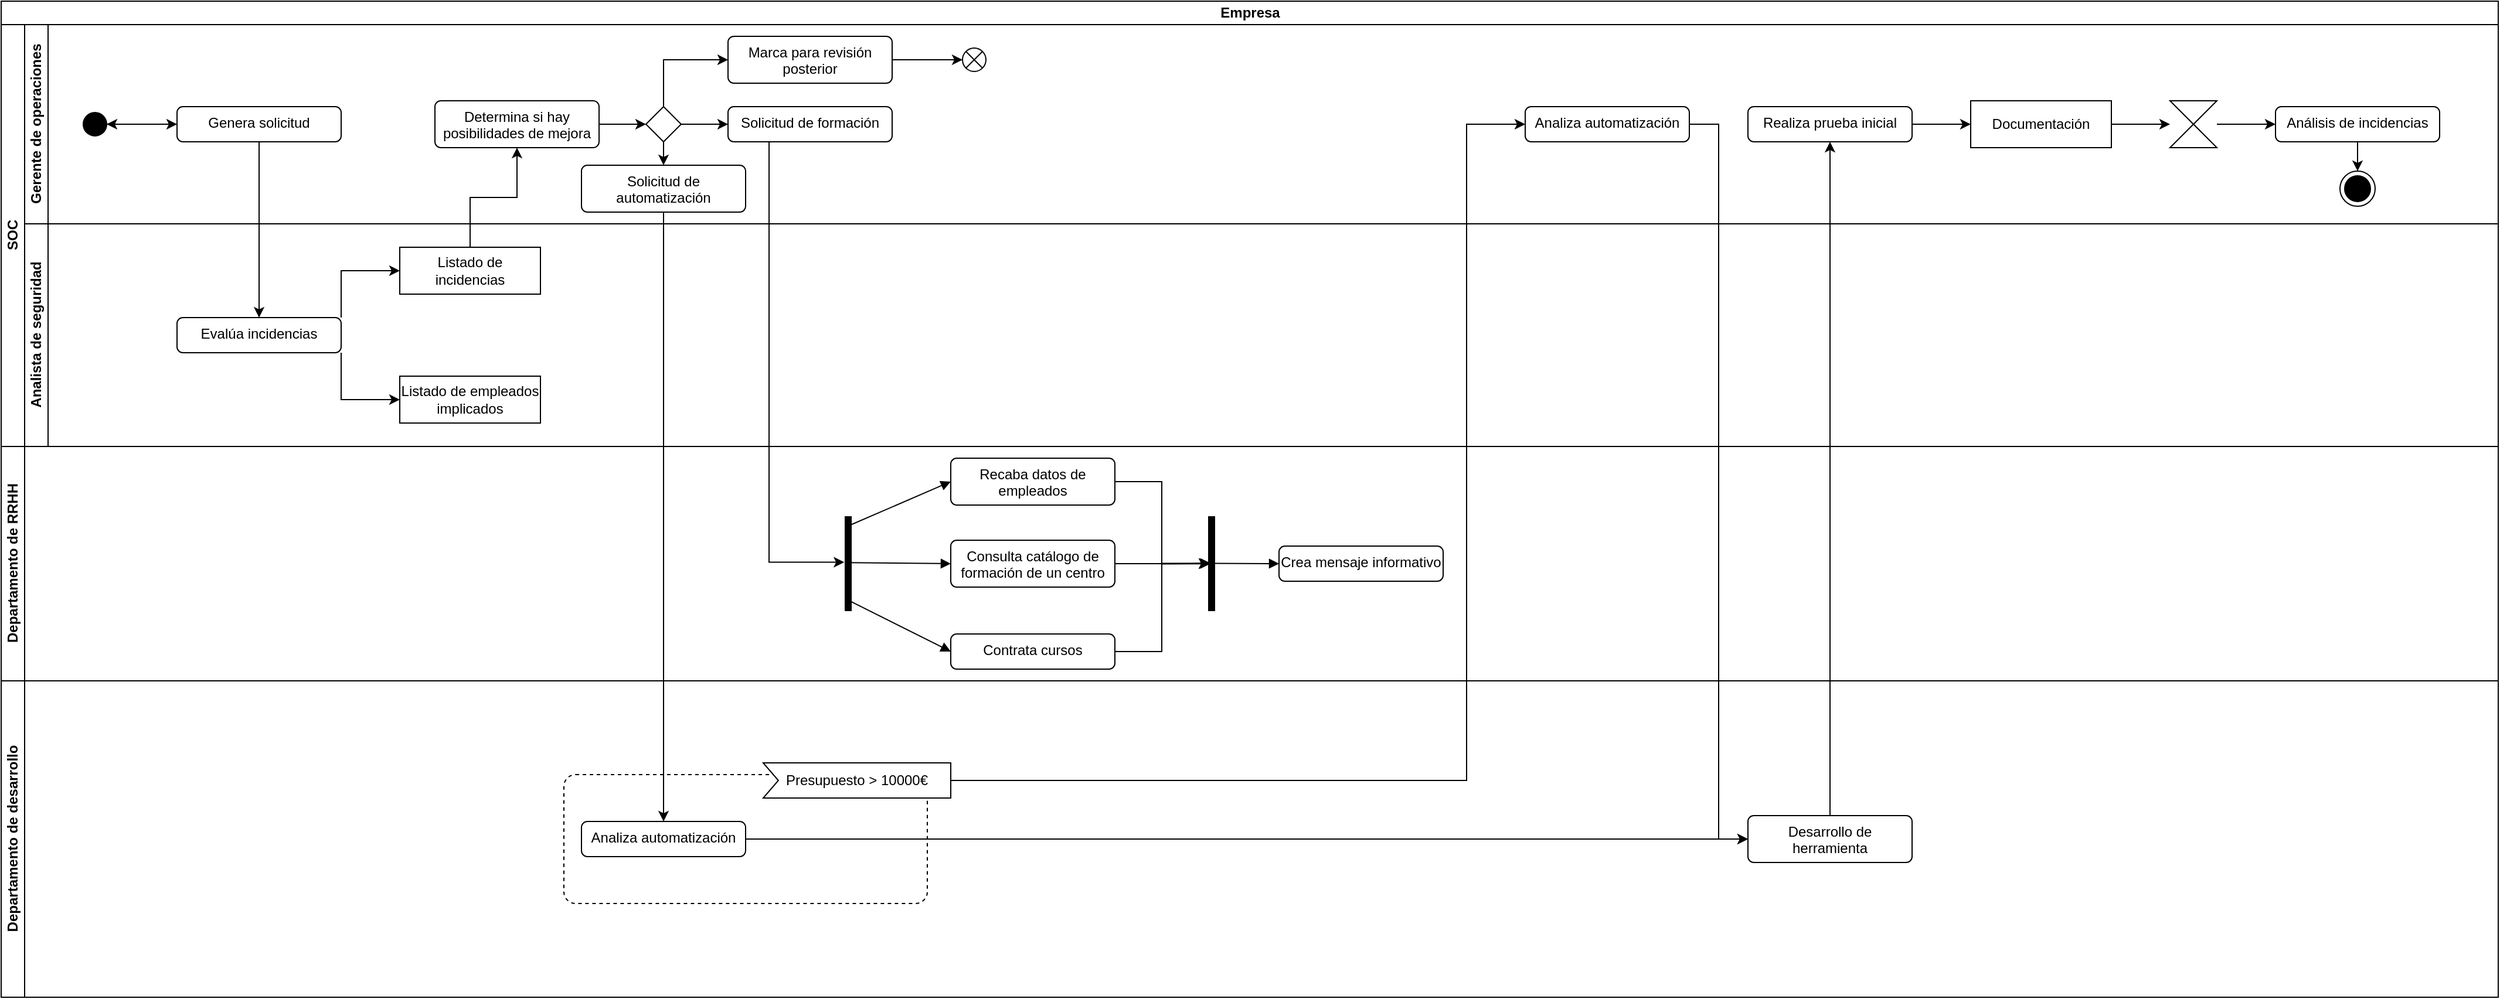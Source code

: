 <mxfile version="26.0.9">
  <diagram name="Página-1" id="P1R4cx2Ud3vtf2QD-WIv">
    <mxGraphModel dx="1985" dy="1298" grid="1" gridSize="10" guides="1" tooltips="1" connect="1" arrows="1" fold="1" page="1" pageScale="1" pageWidth="3300" pageHeight="4681" math="0" shadow="0">
      <root>
        <mxCell id="0" />
        <mxCell id="1" parent="0" />
        <mxCell id="DuurUzJLVybcxwFaVG3o-55" value="Empresa" style="swimlane;childLayout=stackLayout;resizeParent=1;resizeParentMax=0;horizontal=1;startSize=20;horizontalStack=0;html=1;" parent="1" vertex="1">
          <mxGeometry x="270" y="120" width="2130" height="850" as="geometry" />
        </mxCell>
        <mxCell id="DuurUzJLVybcxwFaVG3o-56" value="SOC" style="swimlane;startSize=20;horizontal=0;html=1;" parent="DuurUzJLVybcxwFaVG3o-55" vertex="1">
          <mxGeometry y="20" width="2130" height="360" as="geometry" />
        </mxCell>
        <mxCell id="DuurUzJLVybcxwFaVG3o-57" value="Departamento de RRHH" style="swimlane;startSize=20;horizontal=0;html=1;" parent="DuurUzJLVybcxwFaVG3o-55" vertex="1">
          <mxGeometry y="380" width="2130" height="200" as="geometry" />
        </mxCell>
        <mxCell id="DuurUzJLVybcxwFaVG3o-87" value="Recaba datos de empleados" style="html=1;align=center;verticalAlign=top;rounded=1;absoluteArcSize=1;arcSize=10;dashed=0;whiteSpace=wrap;" parent="DuurUzJLVybcxwFaVG3o-57" vertex="1">
          <mxGeometry x="810" y="10" width="140" height="40" as="geometry" />
        </mxCell>
        <mxCell id="DuurUzJLVybcxwFaVG3o-88" value="Consulta catálogo de formación de un centro" style="html=1;align=center;verticalAlign=top;rounded=1;absoluteArcSize=1;arcSize=10;dashed=0;whiteSpace=wrap;" parent="DuurUzJLVybcxwFaVG3o-57" vertex="1">
          <mxGeometry x="810" y="80" width="140" height="40" as="geometry" />
        </mxCell>
        <mxCell id="DuurUzJLVybcxwFaVG3o-89" value="Contrata cursos" style="html=1;align=center;verticalAlign=top;rounded=1;absoluteArcSize=1;arcSize=10;dashed=0;whiteSpace=wrap;" parent="DuurUzJLVybcxwFaVG3o-57" vertex="1">
          <mxGeometry x="810" y="160" width="140" height="30" as="geometry" />
        </mxCell>
        <mxCell id="DuurUzJLVybcxwFaVG3o-93" value="" style="html=1;points=[];perimeter=orthogonalPerimeter;fillColor=strokeColor;" parent="DuurUzJLVybcxwFaVG3o-57" vertex="1">
          <mxGeometry x="1030" y="60" width="5" height="80" as="geometry" />
        </mxCell>
        <mxCell id="DuurUzJLVybcxwFaVG3o-94" value="Crea mensaje informativo" style="html=1;align=center;verticalAlign=top;rounded=1;absoluteArcSize=1;arcSize=10;dashed=0;whiteSpace=wrap;" parent="DuurUzJLVybcxwFaVG3o-57" vertex="1">
          <mxGeometry x="1090" y="85" width="140" height="30" as="geometry" />
        </mxCell>
        <mxCell id="DuurUzJLVybcxwFaVG3o-95" value="" style="html=1;points=[];perimeter=orthogonalPerimeter;fillColor=strokeColor;" parent="DuurUzJLVybcxwFaVG3o-57" vertex="1">
          <mxGeometry x="720" y="60" width="5" height="80" as="geometry" />
        </mxCell>
        <mxCell id="DuurUzJLVybcxwFaVG3o-97" value="" style="html=1;verticalAlign=bottom;labelBackgroundColor=none;endArrow=block;endFill=1;rounded=0;exitX=0.298;exitY=0.103;exitDx=0;exitDy=0;exitPerimeter=0;entryX=0;entryY=0.5;entryDx=0;entryDy=0;" parent="DuurUzJLVybcxwFaVG3o-57" source="DuurUzJLVybcxwFaVG3o-95" target="DuurUzJLVybcxwFaVG3o-87" edge="1">
          <mxGeometry width="160" relative="1" as="geometry">
            <mxPoint x="810" y="-60" as="sourcePoint" />
            <mxPoint x="970" y="-60" as="targetPoint" />
          </mxGeometry>
        </mxCell>
        <mxCell id="DuurUzJLVybcxwFaVG3o-98" value="" style="html=1;verticalAlign=bottom;labelBackgroundColor=none;endArrow=block;endFill=1;rounded=0;exitX=0.769;exitY=0.897;exitDx=0;exitDy=0;exitPerimeter=0;entryX=0;entryY=0.5;entryDx=0;entryDy=0;" parent="DuurUzJLVybcxwFaVG3o-57" source="DuurUzJLVybcxwFaVG3o-95" target="DuurUzJLVybcxwFaVG3o-89" edge="1">
          <mxGeometry width="160" relative="1" as="geometry">
            <mxPoint x="731" y="78" as="sourcePoint" />
            <mxPoint x="820" y="40" as="targetPoint" />
          </mxGeometry>
        </mxCell>
        <mxCell id="DuurUzJLVybcxwFaVG3o-99" value="" style="html=1;verticalAlign=bottom;labelBackgroundColor=none;endArrow=block;endFill=1;rounded=0;exitX=0.556;exitY=0.489;exitDx=0;exitDy=0;exitPerimeter=0;entryX=0;entryY=0.5;entryDx=0;entryDy=0;" parent="DuurUzJLVybcxwFaVG3o-57" source="DuurUzJLVybcxwFaVG3o-95" target="DuurUzJLVybcxwFaVG3o-88" edge="1">
          <mxGeometry width="160" relative="1" as="geometry">
            <mxPoint x="741" y="88" as="sourcePoint" />
            <mxPoint x="830" y="50" as="targetPoint" />
          </mxGeometry>
        </mxCell>
        <mxCell id="DuurUzJLVybcxwFaVG3o-100" value="" style="html=1;verticalAlign=bottom;labelBackgroundColor=none;endArrow=block;endFill=1;rounded=0;exitX=0.733;exitY=0.497;exitDx=0;exitDy=0;exitPerimeter=0;entryX=0;entryY=0.5;entryDx=0;entryDy=0;" parent="DuurUzJLVybcxwFaVG3o-57" source="DuurUzJLVybcxwFaVG3o-93" target="DuurUzJLVybcxwFaVG3o-94" edge="1">
          <mxGeometry width="160" relative="1" as="geometry">
            <mxPoint x="751" y="98" as="sourcePoint" />
            <mxPoint x="840" y="60" as="targetPoint" />
          </mxGeometry>
        </mxCell>
        <mxCell id="DuurUzJLVybcxwFaVG3o-101" style="edgeStyle=orthogonalEdgeStyle;rounded=0;orthogonalLoop=1;jettySize=auto;html=1;exitX=1;exitY=0.5;exitDx=0;exitDy=0;entryX=0.4;entryY=0.497;entryDx=0;entryDy=0;entryPerimeter=0;" parent="DuurUzJLVybcxwFaVG3o-57" source="DuurUzJLVybcxwFaVG3o-88" target="DuurUzJLVybcxwFaVG3o-93" edge="1">
          <mxGeometry relative="1" as="geometry" />
        </mxCell>
        <mxCell id="DuurUzJLVybcxwFaVG3o-104" style="edgeStyle=orthogonalEdgeStyle;rounded=0;orthogonalLoop=1;jettySize=auto;html=1;exitX=1;exitY=0.5;exitDx=0;exitDy=0;entryX=0.124;entryY=0.496;entryDx=0;entryDy=0;entryPerimeter=0;" parent="DuurUzJLVybcxwFaVG3o-57" source="DuurUzJLVybcxwFaVG3o-87" target="DuurUzJLVybcxwFaVG3o-93" edge="1">
          <mxGeometry relative="1" as="geometry" />
        </mxCell>
        <mxCell id="DuurUzJLVybcxwFaVG3o-105" style="edgeStyle=orthogonalEdgeStyle;rounded=0;orthogonalLoop=1;jettySize=auto;html=1;exitX=1;exitY=0.5;exitDx=0;exitDy=0;entryX=0.124;entryY=0.502;entryDx=0;entryDy=0;entryPerimeter=0;" parent="DuurUzJLVybcxwFaVG3o-57" source="DuurUzJLVybcxwFaVG3o-89" target="DuurUzJLVybcxwFaVG3o-93" edge="1">
          <mxGeometry relative="1" as="geometry" />
        </mxCell>
        <mxCell id="DuurUzJLVybcxwFaVG3o-58" value="Departamento de desarrollo" style="swimlane;startSize=20;horizontal=0;html=1;" parent="DuurUzJLVybcxwFaVG3o-55" vertex="1">
          <mxGeometry y="580" width="2130" height="270" as="geometry" />
        </mxCell>
        <mxCell id="DuurUzJLVybcxwFaVG3o-111" value="" style="html=1;align=center;verticalAlign=top;rounded=1;absoluteArcSize=1;arcSize=20;dashed=1;whiteSpace=wrap;" parent="DuurUzJLVybcxwFaVG3o-58" vertex="1">
          <mxGeometry x="480" y="80" width="310" height="110" as="geometry" />
        </mxCell>
        <mxCell id="GnfKwq6RzH2X60bF8twh-3" style="edgeStyle=orthogonalEdgeStyle;rounded=0;orthogonalLoop=1;jettySize=auto;html=1;exitX=1;exitY=0.5;exitDx=0;exitDy=0;entryX=0;entryY=0.5;entryDx=0;entryDy=0;" edge="1" parent="DuurUzJLVybcxwFaVG3o-58" source="DuurUzJLVybcxwFaVG3o-109" target="GnfKwq6RzH2X60bF8twh-2">
          <mxGeometry relative="1" as="geometry" />
        </mxCell>
        <mxCell id="DuurUzJLVybcxwFaVG3o-109" value="Analiza automatización" style="html=1;align=center;verticalAlign=top;rounded=1;absoluteArcSize=1;arcSize=10;dashed=0;whiteSpace=wrap;" parent="DuurUzJLVybcxwFaVG3o-58" vertex="1">
          <mxGeometry x="495" y="120" width="140" height="30" as="geometry" />
        </mxCell>
        <mxCell id="DuurUzJLVybcxwFaVG3o-112" value="Presupuesto &amp;gt; 10000€" style="html=1;shape=mxgraph.infographic.ribbonSimple;notch1=12.95;notch2=0;align=center;verticalAlign=middle;fontSize=12;fontStyle=0;flipH=1;fillColor=#FFFFFF;whiteSpace=wrap;direction=west;" parent="DuurUzJLVybcxwFaVG3o-58" vertex="1">
          <mxGeometry x="650" y="70" width="160" height="30" as="geometry" />
        </mxCell>
        <mxCell id="GnfKwq6RzH2X60bF8twh-2" value="Desarrollo de herramienta" style="html=1;align=center;verticalAlign=top;rounded=1;absoluteArcSize=1;arcSize=10;dashed=0;whiteSpace=wrap;" vertex="1" parent="DuurUzJLVybcxwFaVG3o-58">
          <mxGeometry x="1490" y="115" width="140" height="40" as="geometry" />
        </mxCell>
        <mxCell id="DuurUzJLVybcxwFaVG3o-63" value="" style="swimlane;childLayout=stackLayout;resizeParent=1;resizeParentMax=0;horizontal=0;startSize=0;horizontalStack=0;html=1;" parent="1" vertex="1">
          <mxGeometry x="290" y="140" width="2110" height="360" as="geometry" />
        </mxCell>
        <mxCell id="DuurUzJLVybcxwFaVG3o-64" value="Gerente de operaciones" style="swimlane;startSize=20;horizontal=0;html=1;" parent="DuurUzJLVybcxwFaVG3o-63" vertex="1">
          <mxGeometry width="2110" height="170" as="geometry" />
        </mxCell>
        <mxCell id="GnfKwq6RzH2X60bF8twh-6" value="" style="edgeStyle=orthogonalEdgeStyle;rounded=0;orthogonalLoop=1;jettySize=auto;html=1;" edge="1" parent="DuurUzJLVybcxwFaVG3o-64" source="DuurUzJLVybcxwFaVG3o-60" target="DuurUzJLVybcxwFaVG3o-59">
          <mxGeometry relative="1" as="geometry" />
        </mxCell>
        <mxCell id="DuurUzJLVybcxwFaVG3o-60" value="Genera solicitud" style="html=1;align=center;verticalAlign=top;rounded=1;absoluteArcSize=1;arcSize=10;dashed=0;whiteSpace=wrap;" parent="DuurUzJLVybcxwFaVG3o-64" vertex="1">
          <mxGeometry x="130" y="70" width="140" height="30" as="geometry" />
        </mxCell>
        <mxCell id="DuurUzJLVybcxwFaVG3o-67" style="edgeStyle=orthogonalEdgeStyle;rounded=0;orthogonalLoop=1;jettySize=auto;html=1;exitX=1;exitY=0.5;exitDx=0;exitDy=0;entryX=0;entryY=0.5;entryDx=0;entryDy=0;" parent="DuurUzJLVybcxwFaVG3o-64" source="DuurUzJLVybcxwFaVG3o-59" target="DuurUzJLVybcxwFaVG3o-60" edge="1">
          <mxGeometry relative="1" as="geometry" />
        </mxCell>
        <mxCell id="DuurUzJLVybcxwFaVG3o-59" value="" style="ellipse;fillColor=strokeColor;html=1;" parent="DuurUzJLVybcxwFaVG3o-64" vertex="1">
          <mxGeometry x="50" y="75" width="20" height="20" as="geometry" />
        </mxCell>
        <mxCell id="DuurUzJLVybcxwFaVG3o-80" style="edgeStyle=orthogonalEdgeStyle;rounded=0;orthogonalLoop=1;jettySize=auto;html=1;exitX=1;exitY=0.5;exitDx=0;exitDy=0;entryX=0;entryY=0.5;entryDx=0;entryDy=0;" parent="DuurUzJLVybcxwFaVG3o-64" source="DuurUzJLVybcxwFaVG3o-74" target="DuurUzJLVybcxwFaVG3o-76" edge="1">
          <mxGeometry relative="1" as="geometry" />
        </mxCell>
        <mxCell id="DuurUzJLVybcxwFaVG3o-74" value="Determina si hay posibilidades de mejora" style="html=1;align=center;verticalAlign=top;rounded=1;absoluteArcSize=1;arcSize=10;dashed=0;whiteSpace=wrap;" parent="DuurUzJLVybcxwFaVG3o-64" vertex="1">
          <mxGeometry x="350" y="65" width="140" height="40" as="geometry" />
        </mxCell>
        <mxCell id="DuurUzJLVybcxwFaVG3o-81" style="edgeStyle=orthogonalEdgeStyle;rounded=0;orthogonalLoop=1;jettySize=auto;html=1;exitX=0.5;exitY=0;exitDx=0;exitDy=0;entryX=0;entryY=0.5;entryDx=0;entryDy=0;" parent="DuurUzJLVybcxwFaVG3o-64" source="DuurUzJLVybcxwFaVG3o-76" target="DuurUzJLVybcxwFaVG3o-79" edge="1">
          <mxGeometry relative="1" as="geometry" />
        </mxCell>
        <mxCell id="DuurUzJLVybcxwFaVG3o-85" style="edgeStyle=orthogonalEdgeStyle;rounded=0;orthogonalLoop=1;jettySize=auto;html=1;exitX=1;exitY=0.5;exitDx=0;exitDy=0;entryX=0;entryY=0.5;entryDx=0;entryDy=0;" parent="DuurUzJLVybcxwFaVG3o-64" source="DuurUzJLVybcxwFaVG3o-76" target="DuurUzJLVybcxwFaVG3o-84" edge="1">
          <mxGeometry relative="1" as="geometry" />
        </mxCell>
        <mxCell id="DuurUzJLVybcxwFaVG3o-107" style="edgeStyle=orthogonalEdgeStyle;rounded=0;orthogonalLoop=1;jettySize=auto;html=1;exitX=0.5;exitY=1;exitDx=0;exitDy=0;entryX=0.5;entryY=0;entryDx=0;entryDy=0;" parent="DuurUzJLVybcxwFaVG3o-64" source="DuurUzJLVybcxwFaVG3o-76" target="DuurUzJLVybcxwFaVG3o-106" edge="1">
          <mxGeometry relative="1" as="geometry" />
        </mxCell>
        <mxCell id="DuurUzJLVybcxwFaVG3o-76" value="" style="rhombus;" parent="DuurUzJLVybcxwFaVG3o-64" vertex="1">
          <mxGeometry x="530" y="70" width="30" height="30" as="geometry" />
        </mxCell>
        <mxCell id="DuurUzJLVybcxwFaVG3o-83" style="edgeStyle=orthogonalEdgeStyle;rounded=0;orthogonalLoop=1;jettySize=auto;html=1;exitX=1;exitY=0.5;exitDx=0;exitDy=0;entryX=0;entryY=0.5;entryDx=0;entryDy=0;" parent="DuurUzJLVybcxwFaVG3o-64" source="DuurUzJLVybcxwFaVG3o-79" target="DuurUzJLVybcxwFaVG3o-82" edge="1">
          <mxGeometry relative="1" as="geometry" />
        </mxCell>
        <mxCell id="DuurUzJLVybcxwFaVG3o-79" value="Marca para revisión posterior" style="html=1;align=center;verticalAlign=top;rounded=1;absoluteArcSize=1;arcSize=10;dashed=0;whiteSpace=wrap;" parent="DuurUzJLVybcxwFaVG3o-64" vertex="1">
          <mxGeometry x="600" y="10" width="140" height="40" as="geometry" />
        </mxCell>
        <mxCell id="DuurUzJLVybcxwFaVG3o-82" value="" style="shape=sumEllipse;perimeter=ellipsePerimeter;html=1;backgroundOutline=1;" parent="DuurUzJLVybcxwFaVG3o-64" vertex="1">
          <mxGeometry x="800" y="20" width="20" height="20" as="geometry" />
        </mxCell>
        <mxCell id="DuurUzJLVybcxwFaVG3o-84" value="Solicitud de formación" style="html=1;align=center;verticalAlign=top;rounded=1;absoluteArcSize=1;arcSize=10;dashed=0;whiteSpace=wrap;" parent="DuurUzJLVybcxwFaVG3o-64" vertex="1">
          <mxGeometry x="600" y="70" width="140" height="30" as="geometry" />
        </mxCell>
        <mxCell id="DuurUzJLVybcxwFaVG3o-106" value="Solicitud de automatización" style="html=1;align=center;verticalAlign=top;rounded=1;absoluteArcSize=1;arcSize=10;dashed=0;whiteSpace=wrap;" parent="DuurUzJLVybcxwFaVG3o-64" vertex="1">
          <mxGeometry x="475" y="120" width="140" height="40" as="geometry" />
        </mxCell>
        <mxCell id="GnfKwq6RzH2X60bF8twh-4" value="Analiza automatización" style="html=1;align=center;verticalAlign=top;rounded=1;absoluteArcSize=1;arcSize=10;dashed=0;whiteSpace=wrap;" vertex="1" parent="DuurUzJLVybcxwFaVG3o-64">
          <mxGeometry x="1280" y="70" width="140" height="30" as="geometry" />
        </mxCell>
        <mxCell id="GnfKwq6RzH2X60bF8twh-12" style="edgeStyle=orthogonalEdgeStyle;rounded=0;orthogonalLoop=1;jettySize=auto;html=1;exitX=1;exitY=0.5;exitDx=0;exitDy=0;entryX=0;entryY=0.5;entryDx=0;entryDy=0;" edge="1" parent="DuurUzJLVybcxwFaVG3o-64" source="GnfKwq6RzH2X60bF8twh-9" target="GnfKwq6RzH2X60bF8twh-11">
          <mxGeometry relative="1" as="geometry" />
        </mxCell>
        <mxCell id="GnfKwq6RzH2X60bF8twh-9" value="Realiza prueba inicial" style="html=1;align=center;verticalAlign=top;rounded=1;absoluteArcSize=1;arcSize=10;dashed=0;whiteSpace=wrap;" vertex="1" parent="DuurUzJLVybcxwFaVG3o-64">
          <mxGeometry x="1470" y="70" width="140" height="30" as="geometry" />
        </mxCell>
        <mxCell id="GnfKwq6RzH2X60bF8twh-14" style="edgeStyle=orthogonalEdgeStyle;rounded=0;orthogonalLoop=1;jettySize=auto;html=1;exitX=1;exitY=0.5;exitDx=0;exitDy=0;entryX=0;entryY=0.5;entryDx=0;entryDy=0;" edge="1" parent="DuurUzJLVybcxwFaVG3o-64" source="GnfKwq6RzH2X60bF8twh-11" target="GnfKwq6RzH2X60bF8twh-13">
          <mxGeometry relative="1" as="geometry" />
        </mxCell>
        <mxCell id="GnfKwq6RzH2X60bF8twh-11" value="Documentación" style="fontStyle=0;html=1;whiteSpace=wrap;" vertex="1" parent="DuurUzJLVybcxwFaVG3o-64">
          <mxGeometry x="1660" y="65" width="120" height="40" as="geometry" />
        </mxCell>
        <mxCell id="GnfKwq6RzH2X60bF8twh-16" style="edgeStyle=orthogonalEdgeStyle;rounded=0;orthogonalLoop=1;jettySize=auto;html=1;exitX=1;exitY=0.5;exitDx=0;exitDy=0;entryX=0;entryY=0.5;entryDx=0;entryDy=0;" edge="1" parent="DuurUzJLVybcxwFaVG3o-64" source="GnfKwq6RzH2X60bF8twh-13" target="GnfKwq6RzH2X60bF8twh-15">
          <mxGeometry relative="1" as="geometry" />
        </mxCell>
        <mxCell id="GnfKwq6RzH2X60bF8twh-13" value="" style="shape=collate;html=1;" vertex="1" parent="DuurUzJLVybcxwFaVG3o-64">
          <mxGeometry x="1830" y="65" width="40" height="40" as="geometry" />
        </mxCell>
        <mxCell id="GnfKwq6RzH2X60bF8twh-18" style="edgeStyle=orthogonalEdgeStyle;rounded=0;orthogonalLoop=1;jettySize=auto;html=1;exitX=0.5;exitY=1;exitDx=0;exitDy=0;entryX=0.5;entryY=0;entryDx=0;entryDy=0;" edge="1" parent="DuurUzJLVybcxwFaVG3o-64" source="GnfKwq6RzH2X60bF8twh-15" target="GnfKwq6RzH2X60bF8twh-17">
          <mxGeometry relative="1" as="geometry" />
        </mxCell>
        <mxCell id="GnfKwq6RzH2X60bF8twh-15" value="Análisis de incidencias" style="html=1;align=center;verticalAlign=top;rounded=1;absoluteArcSize=1;arcSize=10;dashed=0;whiteSpace=wrap;" vertex="1" parent="DuurUzJLVybcxwFaVG3o-64">
          <mxGeometry x="1920" y="70" width="140" height="30" as="geometry" />
        </mxCell>
        <mxCell id="GnfKwq6RzH2X60bF8twh-17" value="" style="ellipse;html=1;shape=endState;fillColor=strokeColor;" vertex="1" parent="DuurUzJLVybcxwFaVG3o-64">
          <mxGeometry x="1975" y="125" width="30" height="30" as="geometry" />
        </mxCell>
        <mxCell id="DuurUzJLVybcxwFaVG3o-65" value="Analista de seguridad" style="swimlane;startSize=20;horizontal=0;html=1;" parent="DuurUzJLVybcxwFaVG3o-63" vertex="1">
          <mxGeometry y="170" width="2110" height="190" as="geometry" />
        </mxCell>
        <mxCell id="DuurUzJLVybcxwFaVG3o-72" style="edgeStyle=orthogonalEdgeStyle;rounded=0;orthogonalLoop=1;jettySize=auto;html=1;exitX=1;exitY=0;exitDx=0;exitDy=0;entryX=0;entryY=0.5;entryDx=0;entryDy=0;" parent="DuurUzJLVybcxwFaVG3o-65" source="DuurUzJLVybcxwFaVG3o-68" target="DuurUzJLVybcxwFaVG3o-71" edge="1">
          <mxGeometry relative="1" as="geometry" />
        </mxCell>
        <mxCell id="DuurUzJLVybcxwFaVG3o-73" style="edgeStyle=orthogonalEdgeStyle;rounded=0;orthogonalLoop=1;jettySize=auto;html=1;exitX=1;exitY=1;exitDx=0;exitDy=0;entryX=0;entryY=0.5;entryDx=0;entryDy=0;" parent="DuurUzJLVybcxwFaVG3o-65" source="DuurUzJLVybcxwFaVG3o-68" target="DuurUzJLVybcxwFaVG3o-70" edge="1">
          <mxGeometry relative="1" as="geometry" />
        </mxCell>
        <mxCell id="DuurUzJLVybcxwFaVG3o-68" value="Evalúa incidencias" style="html=1;align=center;verticalAlign=top;rounded=1;absoluteArcSize=1;arcSize=10;dashed=0;whiteSpace=wrap;" parent="DuurUzJLVybcxwFaVG3o-65" vertex="1">
          <mxGeometry x="130" y="80" width="140" height="30" as="geometry" />
        </mxCell>
        <mxCell id="DuurUzJLVybcxwFaVG3o-70" value="Listado de empleados implicados" style="fontStyle=0;html=1;whiteSpace=wrap;" parent="DuurUzJLVybcxwFaVG3o-65" vertex="1">
          <mxGeometry x="320" y="130" width="120" height="40" as="geometry" />
        </mxCell>
        <mxCell id="DuurUzJLVybcxwFaVG3o-71" value="Listado de incidencias" style="fontStyle=0;html=1;whiteSpace=wrap;" parent="DuurUzJLVybcxwFaVG3o-65" vertex="1">
          <mxGeometry x="320" y="20" width="120" height="40" as="geometry" />
        </mxCell>
        <mxCell id="DuurUzJLVybcxwFaVG3o-69" style="edgeStyle=orthogonalEdgeStyle;rounded=0;orthogonalLoop=1;jettySize=auto;html=1;exitX=0.5;exitY=1;exitDx=0;exitDy=0;entryX=0.5;entryY=0;entryDx=0;entryDy=0;" parent="DuurUzJLVybcxwFaVG3o-63" source="DuurUzJLVybcxwFaVG3o-60" target="DuurUzJLVybcxwFaVG3o-68" edge="1">
          <mxGeometry relative="1" as="geometry" />
        </mxCell>
        <mxCell id="DuurUzJLVybcxwFaVG3o-75" style="edgeStyle=orthogonalEdgeStyle;rounded=0;orthogonalLoop=1;jettySize=auto;html=1;exitX=0.5;exitY=0;exitDx=0;exitDy=0;entryX=0.5;entryY=1;entryDx=0;entryDy=0;" parent="DuurUzJLVybcxwFaVG3o-63" source="DuurUzJLVybcxwFaVG3o-71" target="DuurUzJLVybcxwFaVG3o-74" edge="1">
          <mxGeometry relative="1" as="geometry" />
        </mxCell>
        <mxCell id="DuurUzJLVybcxwFaVG3o-96" style="edgeStyle=orthogonalEdgeStyle;rounded=0;orthogonalLoop=1;jettySize=auto;html=1;exitX=0.25;exitY=1;exitDx=0;exitDy=0;entryX=-0.173;entryY=0.485;entryDx=0;entryDy=0;entryPerimeter=0;" parent="1" source="DuurUzJLVybcxwFaVG3o-84" target="DuurUzJLVybcxwFaVG3o-95" edge="1">
          <mxGeometry relative="1" as="geometry" />
        </mxCell>
        <mxCell id="DuurUzJLVybcxwFaVG3o-110" style="edgeStyle=orthogonalEdgeStyle;rounded=0;orthogonalLoop=1;jettySize=auto;html=1;exitX=0.5;exitY=1;exitDx=0;exitDy=0;entryX=0.5;entryY=0;entryDx=0;entryDy=0;" parent="1" source="DuurUzJLVybcxwFaVG3o-106" target="DuurUzJLVybcxwFaVG3o-109" edge="1">
          <mxGeometry relative="1" as="geometry" />
        </mxCell>
        <mxCell id="GnfKwq6RzH2X60bF8twh-5" style="edgeStyle=orthogonalEdgeStyle;rounded=0;orthogonalLoop=1;jettySize=auto;html=1;exitX=1;exitY=0.5;exitDx=0;exitDy=0;exitPerimeter=0;entryX=0;entryY=0.5;entryDx=0;entryDy=0;" edge="1" parent="1" source="DuurUzJLVybcxwFaVG3o-112" target="GnfKwq6RzH2X60bF8twh-4">
          <mxGeometry relative="1" as="geometry">
            <Array as="points">
              <mxPoint x="1520" y="785" />
              <mxPoint x="1520" y="225" />
            </Array>
          </mxGeometry>
        </mxCell>
        <mxCell id="GnfKwq6RzH2X60bF8twh-7" style="edgeStyle=orthogonalEdgeStyle;rounded=0;orthogonalLoop=1;jettySize=auto;html=1;exitX=1;exitY=0.5;exitDx=0;exitDy=0;entryX=0;entryY=0.5;entryDx=0;entryDy=0;" edge="1" parent="1" source="GnfKwq6RzH2X60bF8twh-4" target="GnfKwq6RzH2X60bF8twh-2">
          <mxGeometry relative="1" as="geometry" />
        </mxCell>
        <mxCell id="GnfKwq6RzH2X60bF8twh-10" style="edgeStyle=orthogonalEdgeStyle;rounded=0;orthogonalLoop=1;jettySize=auto;html=1;exitX=0.5;exitY=0;exitDx=0;exitDy=0;entryX=0.5;entryY=1;entryDx=0;entryDy=0;" edge="1" parent="1" source="GnfKwq6RzH2X60bF8twh-2" target="GnfKwq6RzH2X60bF8twh-9">
          <mxGeometry relative="1" as="geometry" />
        </mxCell>
      </root>
    </mxGraphModel>
  </diagram>
</mxfile>
